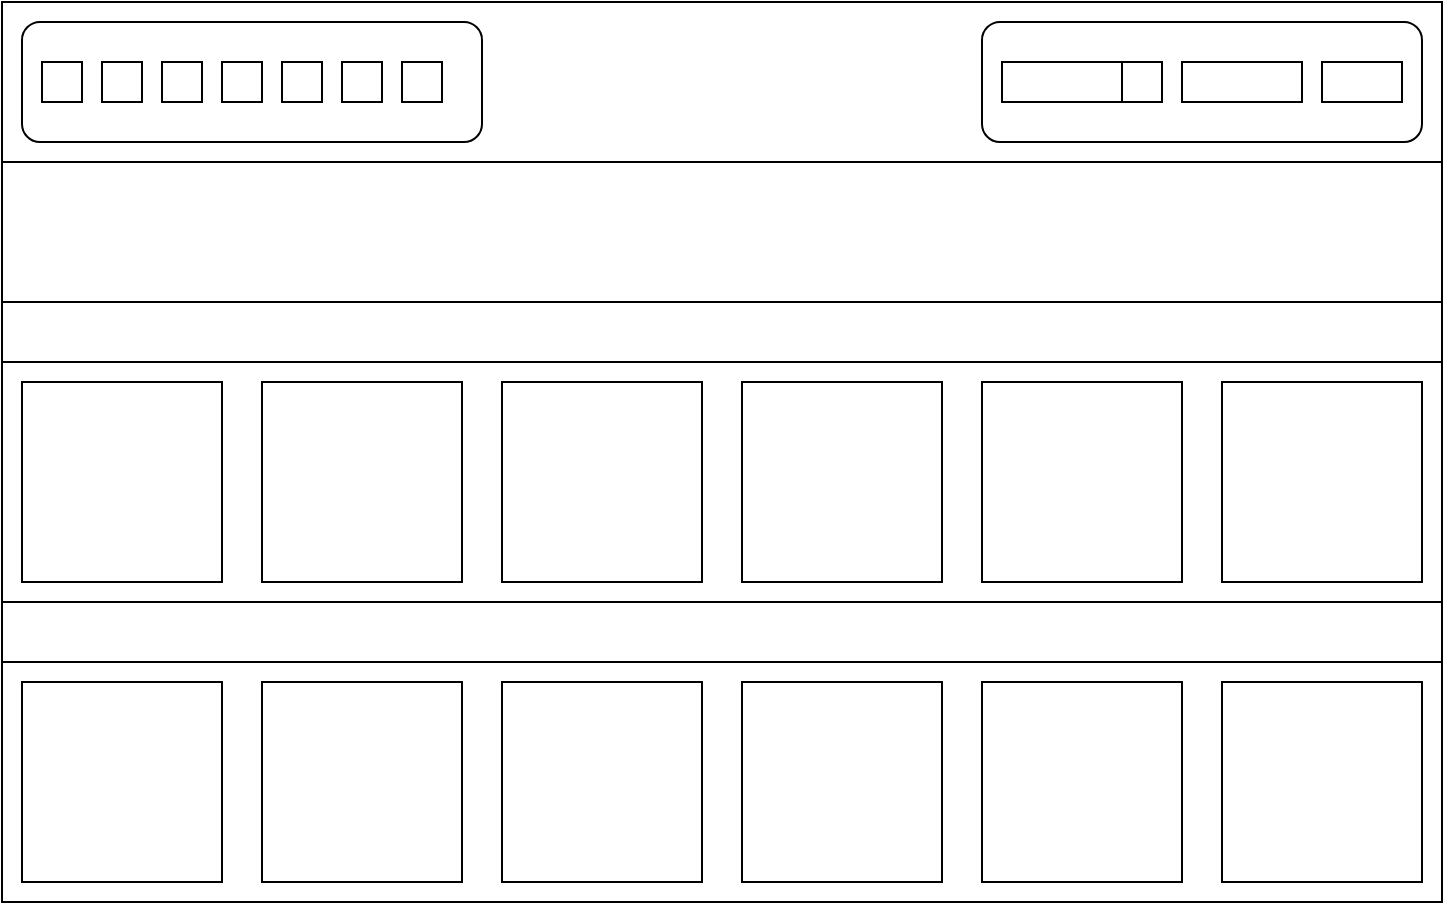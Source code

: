 <mxfile version="20.8.23" type="device"><diagram name="Page-1" id="x0BDZyKV97akIAXI3eWd"><mxGraphModel dx="880" dy="484" grid="1" gridSize="10" guides="1" tooltips="1" connect="1" arrows="1" fold="1" page="1" pageScale="1" pageWidth="850" pageHeight="1100" math="0" shadow="0"><root><mxCell id="0"/><mxCell id="1" parent="0"/><mxCell id="exgytYoiLuc7UWNhgNTQ-1" value="" style="rounded=0;whiteSpace=wrap;html=1;" vertex="1" parent="1"><mxGeometry x="80" y="60" width="720" height="80" as="geometry"/></mxCell><mxCell id="exgytYoiLuc7UWNhgNTQ-2" value="" style="rounded=1;whiteSpace=wrap;html=1;" vertex="1" parent="1"><mxGeometry x="90" y="70" width="230" height="60" as="geometry"/></mxCell><mxCell id="exgytYoiLuc7UWNhgNTQ-3" value="" style="rounded=1;whiteSpace=wrap;html=1;" vertex="1" parent="1"><mxGeometry x="570" y="70" width="220" height="60" as="geometry"/></mxCell><mxCell id="exgytYoiLuc7UWNhgNTQ-5" value="" style="rounded=0;whiteSpace=wrap;html=1;" vertex="1" parent="1"><mxGeometry x="100" y="90" width="20" height="20" as="geometry"/></mxCell><mxCell id="exgytYoiLuc7UWNhgNTQ-6" value="" style="rounded=0;whiteSpace=wrap;html=1;" vertex="1" parent="1"><mxGeometry x="130" y="90" width="20" height="20" as="geometry"/></mxCell><mxCell id="exgytYoiLuc7UWNhgNTQ-7" value="" style="rounded=0;whiteSpace=wrap;html=1;" vertex="1" parent="1"><mxGeometry x="160" y="90" width="20" height="20" as="geometry"/></mxCell><mxCell id="exgytYoiLuc7UWNhgNTQ-8" value="" style="rounded=0;whiteSpace=wrap;html=1;" vertex="1" parent="1"><mxGeometry x="190" y="90" width="20" height="20" as="geometry"/></mxCell><mxCell id="exgytYoiLuc7UWNhgNTQ-9" value="" style="rounded=0;whiteSpace=wrap;html=1;" vertex="1" parent="1"><mxGeometry x="220" y="90" width="20" height="20" as="geometry"/></mxCell><mxCell id="exgytYoiLuc7UWNhgNTQ-10" value="" style="rounded=0;whiteSpace=wrap;html=1;" vertex="1" parent="1"><mxGeometry x="250" y="90" width="20" height="20" as="geometry"/></mxCell><mxCell id="exgytYoiLuc7UWNhgNTQ-11" value="" style="rounded=0;whiteSpace=wrap;html=1;" vertex="1" parent="1"><mxGeometry x="280" y="90" width="20" height="20" as="geometry"/></mxCell><mxCell id="exgytYoiLuc7UWNhgNTQ-12" value="" style="rounded=0;whiteSpace=wrap;html=1;" vertex="1" parent="1"><mxGeometry x="580" y="90" width="60" height="20" as="geometry"/></mxCell><mxCell id="exgytYoiLuc7UWNhgNTQ-13" value="" style="rounded=0;whiteSpace=wrap;html=1;" vertex="1" parent="1"><mxGeometry x="640" y="90" width="20" height="20" as="geometry"/></mxCell><mxCell id="exgytYoiLuc7UWNhgNTQ-14" value="" style="rounded=0;whiteSpace=wrap;html=1;" vertex="1" parent="1"><mxGeometry x="670" y="90" width="60" height="20" as="geometry"/></mxCell><mxCell id="exgytYoiLuc7UWNhgNTQ-15" value="" style="rounded=0;whiteSpace=wrap;html=1;" vertex="1" parent="1"><mxGeometry x="740" y="90" width="40" height="20" as="geometry"/></mxCell><mxCell id="exgytYoiLuc7UWNhgNTQ-16" value="" style="rounded=0;whiteSpace=wrap;html=1;" vertex="1" parent="1"><mxGeometry x="80" y="140" width="720" height="70" as="geometry"/></mxCell><mxCell id="exgytYoiLuc7UWNhgNTQ-17" value="" style="rounded=0;whiteSpace=wrap;html=1;" vertex="1" parent="1"><mxGeometry x="80" y="210" width="720" height="30" as="geometry"/></mxCell><mxCell id="exgytYoiLuc7UWNhgNTQ-18" value="" style="rounded=0;whiteSpace=wrap;html=1;" vertex="1" parent="1"><mxGeometry x="80" y="240" width="720" height="120" as="geometry"/></mxCell><mxCell id="exgytYoiLuc7UWNhgNTQ-19" value="" style="whiteSpace=wrap;html=1;aspect=fixed;" vertex="1" parent="1"><mxGeometry x="90" y="250" width="100" height="100" as="geometry"/></mxCell><mxCell id="exgytYoiLuc7UWNhgNTQ-20" value="" style="whiteSpace=wrap;html=1;aspect=fixed;" vertex="1" parent="1"><mxGeometry x="210" y="250" width="100" height="100" as="geometry"/></mxCell><mxCell id="exgytYoiLuc7UWNhgNTQ-21" value="" style="whiteSpace=wrap;html=1;aspect=fixed;" vertex="1" parent="1"><mxGeometry x="330" y="250" width="100" height="100" as="geometry"/></mxCell><mxCell id="exgytYoiLuc7UWNhgNTQ-22" value="" style="whiteSpace=wrap;html=1;aspect=fixed;" vertex="1" parent="1"><mxGeometry x="450" y="250" width="100" height="100" as="geometry"/></mxCell><mxCell id="exgytYoiLuc7UWNhgNTQ-23" value="" style="whiteSpace=wrap;html=1;aspect=fixed;" vertex="1" parent="1"><mxGeometry x="570" y="250" width="100" height="100" as="geometry"/></mxCell><mxCell id="exgytYoiLuc7UWNhgNTQ-24" value="" style="whiteSpace=wrap;html=1;aspect=fixed;" vertex="1" parent="1"><mxGeometry x="690" y="250" width="100" height="100" as="geometry"/></mxCell><mxCell id="exgytYoiLuc7UWNhgNTQ-25" value="" style="rounded=0;whiteSpace=wrap;html=1;" vertex="1" parent="1"><mxGeometry x="80" y="360" width="720" height="30" as="geometry"/></mxCell><mxCell id="exgytYoiLuc7UWNhgNTQ-26" value="" style="rounded=0;whiteSpace=wrap;html=1;" vertex="1" parent="1"><mxGeometry x="80" y="390" width="720" height="120" as="geometry"/></mxCell><mxCell id="exgytYoiLuc7UWNhgNTQ-27" value="" style="whiteSpace=wrap;html=1;aspect=fixed;" vertex="1" parent="1"><mxGeometry x="90" y="400" width="100" height="100" as="geometry"/></mxCell><mxCell id="exgytYoiLuc7UWNhgNTQ-28" value="" style="whiteSpace=wrap;html=1;aspect=fixed;" vertex="1" parent="1"><mxGeometry x="210" y="400" width="100" height="100" as="geometry"/></mxCell><mxCell id="exgytYoiLuc7UWNhgNTQ-29" value="" style="whiteSpace=wrap;html=1;aspect=fixed;" vertex="1" parent="1"><mxGeometry x="330" y="400" width="100" height="100" as="geometry"/></mxCell><mxCell id="exgytYoiLuc7UWNhgNTQ-30" value="" style="whiteSpace=wrap;html=1;aspect=fixed;" vertex="1" parent="1"><mxGeometry x="450" y="400" width="100" height="100" as="geometry"/></mxCell><mxCell id="exgytYoiLuc7UWNhgNTQ-31" value="" style="whiteSpace=wrap;html=1;aspect=fixed;" vertex="1" parent="1"><mxGeometry x="570" y="400" width="100" height="100" as="geometry"/></mxCell><mxCell id="exgytYoiLuc7UWNhgNTQ-32" value="" style="whiteSpace=wrap;html=1;aspect=fixed;" vertex="1" parent="1"><mxGeometry x="690" y="400" width="100" height="100" as="geometry"/></mxCell></root></mxGraphModel></diagram></mxfile>